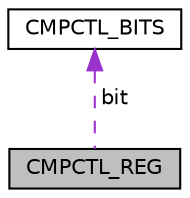 digraph "CMPCTL_REG"
{
  edge [fontname="Helvetica",fontsize="10",labelfontname="Helvetica",labelfontsize="10"];
  node [fontname="Helvetica",fontsize="10",shape=record];
  Node1 [label="CMPCTL_REG",height=0.2,width=0.4,color="black", fillcolor="grey75", style="filled", fontcolor="black"];
  Node2 -> Node1 [dir="back",color="darkorchid3",fontsize="10",style="dashed",label=" bit" ];
  Node2 [label="CMPCTL_BITS",height=0.2,width=0.4,color="black", fillcolor="white", style="filled",URL="$struct_c_m_p_c_t_l___b_i_t_s.html"];
}
